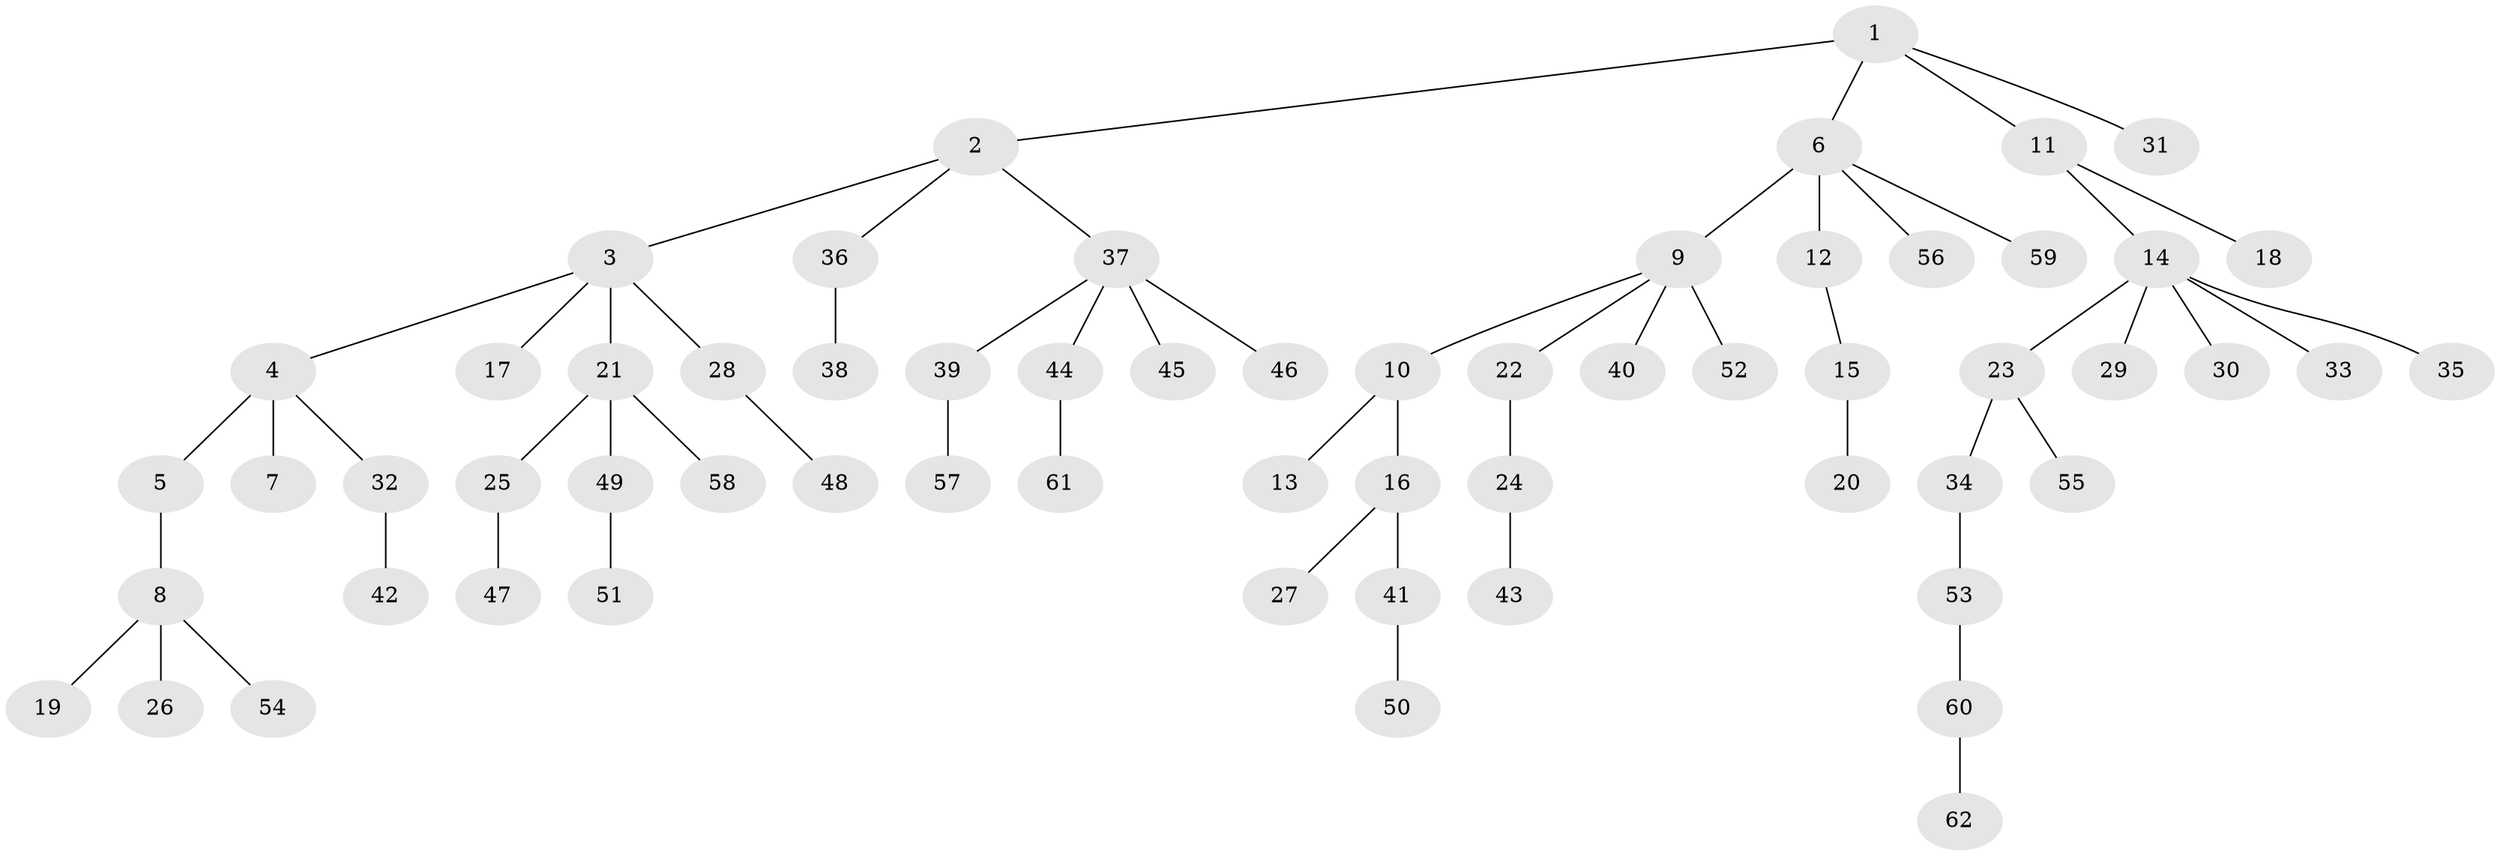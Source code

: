 // original degree distribution, {4: 0.07563025210084033, 5: 0.03361344537815126, 6: 0.025210084033613446, 2: 0.17647058823529413, 7: 0.025210084033613446, 1: 0.5798319327731093, 3: 0.08403361344537816}
// Generated by graph-tools (version 1.1) at 2025/36/03/09/25 02:36:56]
// undirected, 62 vertices, 61 edges
graph export_dot {
graph [start="1"]
  node [color=gray90,style=filled];
  1;
  2;
  3;
  4;
  5;
  6;
  7;
  8;
  9;
  10;
  11;
  12;
  13;
  14;
  15;
  16;
  17;
  18;
  19;
  20;
  21;
  22;
  23;
  24;
  25;
  26;
  27;
  28;
  29;
  30;
  31;
  32;
  33;
  34;
  35;
  36;
  37;
  38;
  39;
  40;
  41;
  42;
  43;
  44;
  45;
  46;
  47;
  48;
  49;
  50;
  51;
  52;
  53;
  54;
  55;
  56;
  57;
  58;
  59;
  60;
  61;
  62;
  1 -- 2 [weight=1.0];
  1 -- 6 [weight=1.0];
  1 -- 11 [weight=1.0];
  1 -- 31 [weight=1.0];
  2 -- 3 [weight=1.0];
  2 -- 36 [weight=1.0];
  2 -- 37 [weight=1.0];
  3 -- 4 [weight=1.0];
  3 -- 17 [weight=1.0];
  3 -- 21 [weight=1.0];
  3 -- 28 [weight=1.0];
  4 -- 5 [weight=2.0];
  4 -- 7 [weight=1.0];
  4 -- 32 [weight=1.0];
  5 -- 8 [weight=1.0];
  6 -- 9 [weight=1.0];
  6 -- 12 [weight=4.0];
  6 -- 56 [weight=1.0];
  6 -- 59 [weight=1.0];
  8 -- 19 [weight=1.0];
  8 -- 26 [weight=1.0];
  8 -- 54 [weight=1.0];
  9 -- 10 [weight=1.0];
  9 -- 22 [weight=1.0];
  9 -- 40 [weight=1.0];
  9 -- 52 [weight=2.0];
  10 -- 13 [weight=1.0];
  10 -- 16 [weight=1.0];
  11 -- 14 [weight=1.0];
  11 -- 18 [weight=1.0];
  12 -- 15 [weight=1.0];
  14 -- 23 [weight=1.0];
  14 -- 29 [weight=1.0];
  14 -- 30 [weight=1.0];
  14 -- 33 [weight=1.0];
  14 -- 35 [weight=1.0];
  15 -- 20 [weight=3.0];
  16 -- 27 [weight=1.0];
  16 -- 41 [weight=1.0];
  21 -- 25 [weight=1.0];
  21 -- 49 [weight=1.0];
  21 -- 58 [weight=1.0];
  22 -- 24 [weight=1.0];
  23 -- 34 [weight=1.0];
  23 -- 55 [weight=2.0];
  24 -- 43 [weight=2.0];
  25 -- 47 [weight=1.0];
  28 -- 48 [weight=1.0];
  32 -- 42 [weight=1.0];
  34 -- 53 [weight=1.0];
  36 -- 38 [weight=2.0];
  37 -- 39 [weight=1.0];
  37 -- 44 [weight=1.0];
  37 -- 45 [weight=1.0];
  37 -- 46 [weight=2.0];
  39 -- 57 [weight=1.0];
  41 -- 50 [weight=2.0];
  44 -- 61 [weight=1.0];
  49 -- 51 [weight=2.0];
  53 -- 60 [weight=1.0];
  60 -- 62 [weight=1.0];
}
